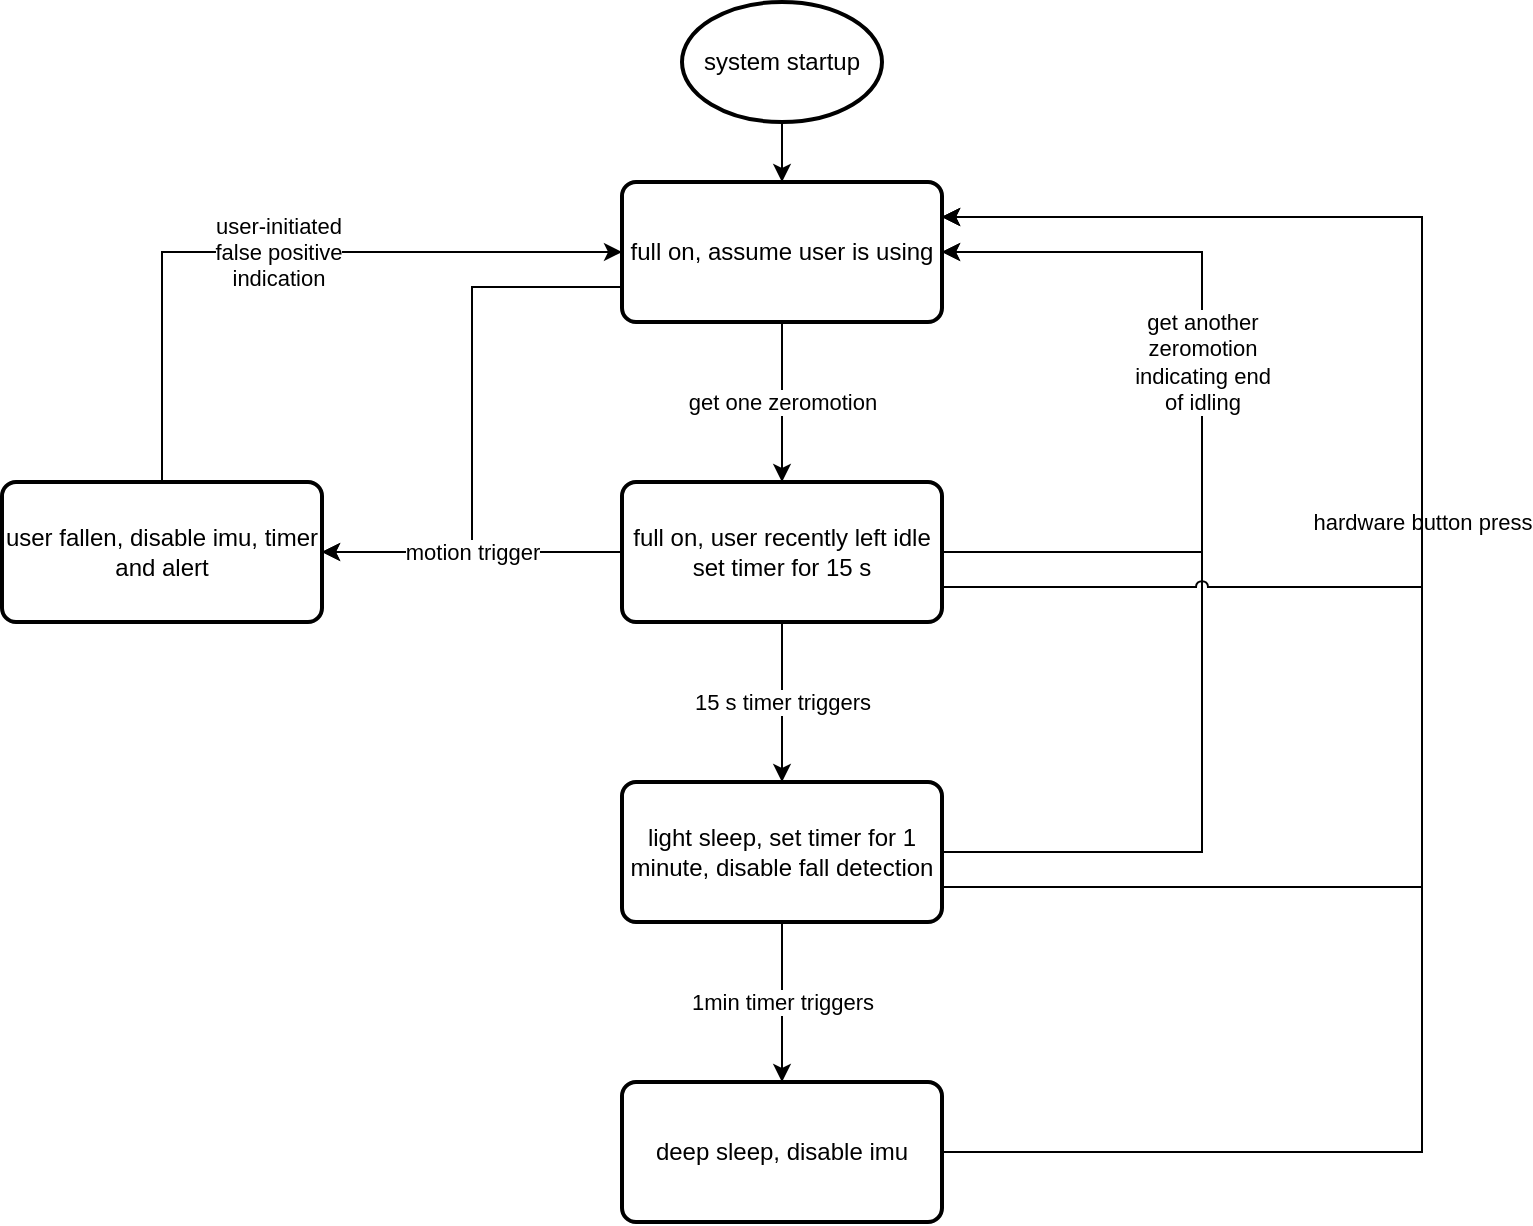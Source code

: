 <mxfile version="18.0.6" type="device"><diagram id="C5RBs43oDa-KdzZeNtuy" name="Page-1"><mxGraphModel dx="1880" dy="641" grid="1" gridSize="10" guides="1" tooltips="1" connect="1" arrows="1" fold="1" page="1" pageScale="1" pageWidth="827" pageHeight="1169" math="0" shadow="0"><root><mxCell id="WIyWlLk6GJQsqaUBKTNV-0"/><mxCell id="WIyWlLk6GJQsqaUBKTNV-1" parent="WIyWlLk6GJQsqaUBKTNV-0"/><mxCell id="zabOSCGDrQ3VuAEhb2Bu-2" style="edgeStyle=orthogonalEdgeStyle;rounded=0;orthogonalLoop=1;jettySize=auto;html=1;exitX=0.5;exitY=1;exitDx=0;exitDy=0;exitPerimeter=0;entryX=0.5;entryY=0;entryDx=0;entryDy=0;" edge="1" parent="WIyWlLk6GJQsqaUBKTNV-1" source="zabOSCGDrQ3VuAEhb2Bu-0" target="zabOSCGDrQ3VuAEhb2Bu-1"><mxGeometry relative="1" as="geometry"/></mxCell><mxCell id="zabOSCGDrQ3VuAEhb2Bu-0" value="system startup" style="strokeWidth=2;html=1;shape=mxgraph.flowchart.start_1;whiteSpace=wrap;" vertex="1" parent="WIyWlLk6GJQsqaUBKTNV-1"><mxGeometry x="210" y="50" width="100" height="60" as="geometry"/></mxCell><mxCell id="zabOSCGDrQ3VuAEhb2Bu-4" value="get one zeromotion" style="edgeStyle=orthogonalEdgeStyle;rounded=0;orthogonalLoop=1;jettySize=auto;html=1;" edge="1" parent="WIyWlLk6GJQsqaUBKTNV-1" source="zabOSCGDrQ3VuAEhb2Bu-1" target="zabOSCGDrQ3VuAEhb2Bu-3"><mxGeometry relative="1" as="geometry"/></mxCell><mxCell id="zabOSCGDrQ3VuAEhb2Bu-19" style="edgeStyle=orthogonalEdgeStyle;rounded=0;jumpStyle=arc;orthogonalLoop=1;jettySize=auto;html=1;exitX=0;exitY=0.75;exitDx=0;exitDy=0;entryX=1;entryY=0.5;entryDx=0;entryDy=0;" edge="1" parent="WIyWlLk6GJQsqaUBKTNV-1" source="zabOSCGDrQ3VuAEhb2Bu-1" target="zabOSCGDrQ3VuAEhb2Bu-16"><mxGeometry relative="1" as="geometry"/></mxCell><mxCell id="zabOSCGDrQ3VuAEhb2Bu-1" value="full on, assume user is using" style="rounded=1;whiteSpace=wrap;html=1;absoluteArcSize=1;arcSize=14;strokeWidth=2;" vertex="1" parent="WIyWlLk6GJQsqaUBKTNV-1"><mxGeometry x="180" y="140" width="160" height="70" as="geometry"/></mxCell><mxCell id="zabOSCGDrQ3VuAEhb2Bu-6" value="15 s timer triggers" style="edgeStyle=orthogonalEdgeStyle;rounded=0;orthogonalLoop=1;jettySize=auto;html=1;" edge="1" parent="WIyWlLk6GJQsqaUBKTNV-1" source="zabOSCGDrQ3VuAEhb2Bu-3" target="zabOSCGDrQ3VuAEhb2Bu-5"><mxGeometry relative="1" as="geometry"/></mxCell><mxCell id="zabOSCGDrQ3VuAEhb2Bu-10" style="edgeStyle=orthogonalEdgeStyle;rounded=0;orthogonalLoop=1;jettySize=auto;html=1;entryX=1;entryY=0.5;entryDx=0;entryDy=0;" edge="1" parent="WIyWlLk6GJQsqaUBKTNV-1" source="zabOSCGDrQ3VuAEhb2Bu-3" target="zabOSCGDrQ3VuAEhb2Bu-1"><mxGeometry relative="1" as="geometry"><mxPoint x="340" y="170" as="targetPoint"/><Array as="points"><mxPoint x="470" y="325"/><mxPoint x="470" y="175"/></Array></mxGeometry></mxCell><mxCell id="zabOSCGDrQ3VuAEhb2Bu-17" value="motion trigger" style="edgeStyle=orthogonalEdgeStyle;rounded=0;jumpStyle=arc;orthogonalLoop=1;jettySize=auto;html=1;" edge="1" parent="WIyWlLk6GJQsqaUBKTNV-1" source="zabOSCGDrQ3VuAEhb2Bu-3" target="zabOSCGDrQ3VuAEhb2Bu-16"><mxGeometry relative="1" as="geometry"/></mxCell><mxCell id="zabOSCGDrQ3VuAEhb2Bu-3" value="full on, user recently left idle&lt;br&gt;set timer for 15 s" style="rounded=1;whiteSpace=wrap;html=1;absoluteArcSize=1;arcSize=14;strokeWidth=2;" vertex="1" parent="WIyWlLk6GJQsqaUBKTNV-1"><mxGeometry x="180" y="290" width="160" height="70" as="geometry"/></mxCell><mxCell id="zabOSCGDrQ3VuAEhb2Bu-8" value="1min timer triggers" style="edgeStyle=orthogonalEdgeStyle;rounded=0;orthogonalLoop=1;jettySize=auto;html=1;" edge="1" parent="WIyWlLk6GJQsqaUBKTNV-1" source="zabOSCGDrQ3VuAEhb2Bu-5" target="zabOSCGDrQ3VuAEhb2Bu-7"><mxGeometry relative="1" as="geometry"/></mxCell><mxCell id="zabOSCGDrQ3VuAEhb2Bu-9" value="get another&lt;br&gt;zeromotion&lt;br&gt;indicating end&lt;br&gt;of idling" style="edgeStyle=orthogonalEdgeStyle;rounded=0;orthogonalLoop=1;jettySize=auto;html=1;entryX=1;entryY=0.5;entryDx=0;entryDy=0;" edge="1" parent="WIyWlLk6GJQsqaUBKTNV-1" source="zabOSCGDrQ3VuAEhb2Bu-5" target="zabOSCGDrQ3VuAEhb2Bu-1"><mxGeometry x="0.339" relative="1" as="geometry"><Array as="points"><mxPoint x="470" y="475"/><mxPoint x="470" y="175"/></Array><mxPoint as="offset"/></mxGeometry></mxCell><mxCell id="zabOSCGDrQ3VuAEhb2Bu-12" style="edgeStyle=orthogonalEdgeStyle;rounded=0;orthogonalLoop=1;jettySize=auto;html=1;exitX=1;exitY=0.75;exitDx=0;exitDy=0;entryX=1;entryY=0.25;entryDx=0;entryDy=0;" edge="1" parent="WIyWlLk6GJQsqaUBKTNV-1" source="zabOSCGDrQ3VuAEhb2Bu-5" target="zabOSCGDrQ3VuAEhb2Bu-1"><mxGeometry relative="1" as="geometry"><Array as="points"><mxPoint x="580" y="492"/><mxPoint x="580" y="158"/></Array></mxGeometry></mxCell><mxCell id="zabOSCGDrQ3VuAEhb2Bu-5" value="light sleep, set timer for 1 minute, disable fall detection" style="rounded=1;whiteSpace=wrap;html=1;absoluteArcSize=1;arcSize=14;strokeWidth=2;" vertex="1" parent="WIyWlLk6GJQsqaUBKTNV-1"><mxGeometry x="180" y="440" width="160" height="70" as="geometry"/></mxCell><mxCell id="zabOSCGDrQ3VuAEhb2Bu-11" value="hardware button press" style="edgeStyle=orthogonalEdgeStyle;rounded=0;orthogonalLoop=1;jettySize=auto;html=1;entryX=1;entryY=0.25;entryDx=0;entryDy=0;" edge="1" parent="WIyWlLk6GJQsqaUBKTNV-1" source="zabOSCGDrQ3VuAEhb2Bu-7" target="zabOSCGDrQ3VuAEhb2Bu-1"><mxGeometry x="0.172" relative="1" as="geometry"><Array as="points"><mxPoint x="580" y="625"/><mxPoint x="580" y="158"/></Array><mxPoint as="offset"/></mxGeometry></mxCell><mxCell id="zabOSCGDrQ3VuAEhb2Bu-7" value="deep sleep, disable imu" style="rounded=1;whiteSpace=wrap;html=1;absoluteArcSize=1;arcSize=14;strokeWidth=2;" vertex="1" parent="WIyWlLk6GJQsqaUBKTNV-1"><mxGeometry x="180" y="590" width="160" height="70" as="geometry"/></mxCell><mxCell id="zabOSCGDrQ3VuAEhb2Bu-13" style="edgeStyle=orthogonalEdgeStyle;rounded=0;orthogonalLoop=1;jettySize=auto;html=1;exitX=1;exitY=0.75;exitDx=0;exitDy=0;entryX=1;entryY=0.25;entryDx=0;entryDy=0;jumpStyle=arc;" edge="1" parent="WIyWlLk6GJQsqaUBKTNV-1" source="zabOSCGDrQ3VuAEhb2Bu-3" target="zabOSCGDrQ3VuAEhb2Bu-1"><mxGeometry relative="1" as="geometry"><Array as="points"><mxPoint x="580" y="342"/><mxPoint x="580" y="158"/></Array></mxGeometry></mxCell><mxCell id="zabOSCGDrQ3VuAEhb2Bu-18" value="user-initiated&lt;br&gt;false positive&lt;br&gt;indication" style="edgeStyle=orthogonalEdgeStyle;rounded=0;jumpStyle=arc;orthogonalLoop=1;jettySize=auto;html=1;entryX=0;entryY=0.5;entryDx=0;entryDy=0;" edge="1" parent="WIyWlLk6GJQsqaUBKTNV-1" source="zabOSCGDrQ3VuAEhb2Bu-16" target="zabOSCGDrQ3VuAEhb2Bu-1"><mxGeometry relative="1" as="geometry"><Array as="points"><mxPoint x="-50" y="175"/></Array></mxGeometry></mxCell><mxCell id="zabOSCGDrQ3VuAEhb2Bu-16" value="user fallen, disable imu, timer and alert" style="rounded=1;whiteSpace=wrap;html=1;absoluteArcSize=1;arcSize=14;strokeWidth=2;" vertex="1" parent="WIyWlLk6GJQsqaUBKTNV-1"><mxGeometry x="-130" y="290" width="160" height="70" as="geometry"/></mxCell></root></mxGraphModel></diagram></mxfile>